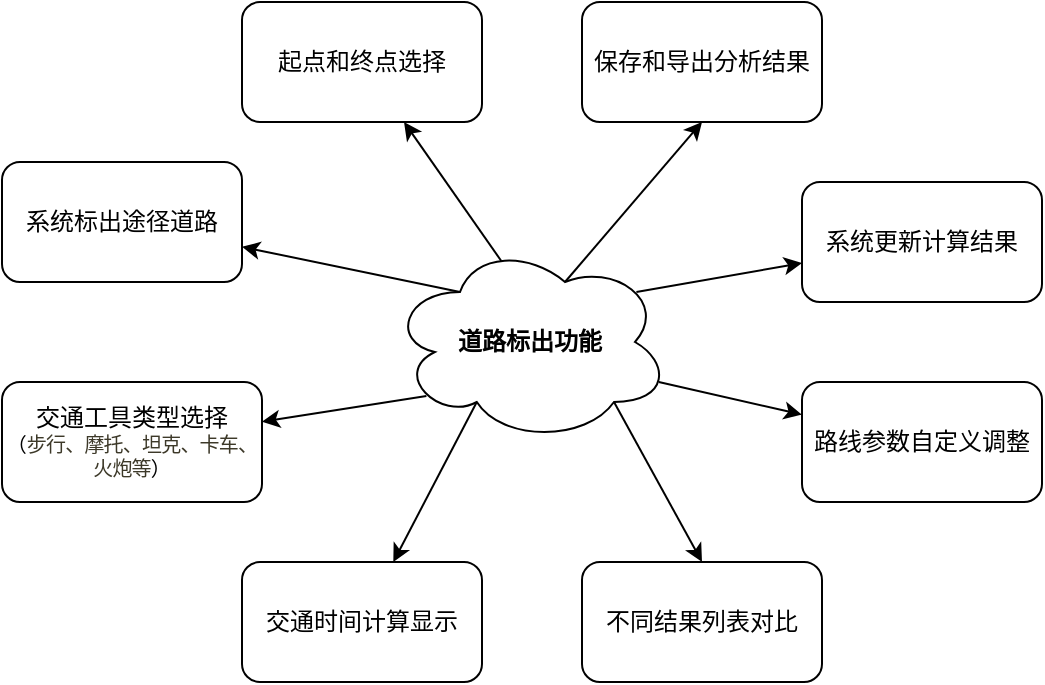 <mxfile version="24.7.7">
  <diagram name="第 1 页" id="KEsMgx6m-qjF0W_5dunA">
    <mxGraphModel dx="1221" dy="725" grid="1" gridSize="10" guides="1" tooltips="1" connect="1" arrows="1" fold="1" page="1" pageScale="1" pageWidth="827" pageHeight="1169" math="0" shadow="0">
      <root>
        <mxCell id="0" />
        <mxCell id="1" parent="0" />
        <mxCell id="QcbSQyFvmF3JBZQgwbwG-10" style="rounded=0;orthogonalLoop=1;jettySize=auto;html=1;exitX=0.4;exitY=0.1;exitDx=0;exitDy=0;exitPerimeter=0;" edge="1" parent="1" source="QcbSQyFvmF3JBZQgwbwG-1" target="QcbSQyFvmF3JBZQgwbwG-2">
          <mxGeometry relative="1" as="geometry" />
        </mxCell>
        <mxCell id="QcbSQyFvmF3JBZQgwbwG-11" style="rounded=0;orthogonalLoop=1;jettySize=auto;html=1;exitX=0.25;exitY=0.25;exitDx=0;exitDy=0;exitPerimeter=0;" edge="1" parent="1" source="QcbSQyFvmF3JBZQgwbwG-1" target="QcbSQyFvmF3JBZQgwbwG-3">
          <mxGeometry relative="1" as="geometry" />
        </mxCell>
        <mxCell id="QcbSQyFvmF3JBZQgwbwG-12" style="rounded=0;orthogonalLoop=1;jettySize=auto;html=1;exitX=0.13;exitY=0.77;exitDx=0;exitDy=0;exitPerimeter=0;" edge="1" parent="1" source="QcbSQyFvmF3JBZQgwbwG-1" target="QcbSQyFvmF3JBZQgwbwG-4">
          <mxGeometry relative="1" as="geometry" />
        </mxCell>
        <mxCell id="QcbSQyFvmF3JBZQgwbwG-13" style="rounded=0;orthogonalLoop=1;jettySize=auto;html=1;exitX=0.31;exitY=0.8;exitDx=0;exitDy=0;exitPerimeter=0;" edge="1" parent="1" source="QcbSQyFvmF3JBZQgwbwG-1" target="QcbSQyFvmF3JBZQgwbwG-5">
          <mxGeometry relative="1" as="geometry" />
        </mxCell>
        <mxCell id="QcbSQyFvmF3JBZQgwbwG-14" style="rounded=0;orthogonalLoop=1;jettySize=auto;html=1;exitX=0.8;exitY=0.8;exitDx=0;exitDy=0;exitPerimeter=0;entryX=0.5;entryY=0;entryDx=0;entryDy=0;" edge="1" parent="1" source="QcbSQyFvmF3JBZQgwbwG-1" target="QcbSQyFvmF3JBZQgwbwG-6">
          <mxGeometry relative="1" as="geometry" />
        </mxCell>
        <mxCell id="QcbSQyFvmF3JBZQgwbwG-15" style="rounded=0;orthogonalLoop=1;jettySize=auto;html=1;exitX=0.96;exitY=0.7;exitDx=0;exitDy=0;exitPerimeter=0;" edge="1" parent="1" source="QcbSQyFvmF3JBZQgwbwG-1" target="QcbSQyFvmF3JBZQgwbwG-7">
          <mxGeometry relative="1" as="geometry" />
        </mxCell>
        <mxCell id="QcbSQyFvmF3JBZQgwbwG-16" style="rounded=0;orthogonalLoop=1;jettySize=auto;html=1;exitX=0.88;exitY=0.25;exitDx=0;exitDy=0;exitPerimeter=0;" edge="1" parent="1" source="QcbSQyFvmF3JBZQgwbwG-1" target="QcbSQyFvmF3JBZQgwbwG-8">
          <mxGeometry relative="1" as="geometry" />
        </mxCell>
        <mxCell id="QcbSQyFvmF3JBZQgwbwG-17" style="rounded=0;orthogonalLoop=1;jettySize=auto;html=1;exitX=0.625;exitY=0.2;exitDx=0;exitDy=0;exitPerimeter=0;entryX=0.5;entryY=1;entryDx=0;entryDy=0;" edge="1" parent="1" source="QcbSQyFvmF3JBZQgwbwG-1" target="QcbSQyFvmF3JBZQgwbwG-9">
          <mxGeometry relative="1" as="geometry" />
        </mxCell>
        <mxCell id="QcbSQyFvmF3JBZQgwbwG-1" value="&lt;b&gt;道路标出功能&lt;/b&gt;" style="ellipse;shape=cloud;whiteSpace=wrap;html=1;" vertex="1" parent="1">
          <mxGeometry x="344" y="320" width="140" height="100" as="geometry" />
        </mxCell>
        <mxCell id="QcbSQyFvmF3JBZQgwbwG-2" value="起点和终点选择" style="rounded=1;whiteSpace=wrap;html=1;" vertex="1" parent="1">
          <mxGeometry x="270" y="200" width="120" height="60" as="geometry" />
        </mxCell>
        <mxCell id="QcbSQyFvmF3JBZQgwbwG-3" value="系统标出途径道路" style="rounded=1;whiteSpace=wrap;html=1;" vertex="1" parent="1">
          <mxGeometry x="150" y="280" width="120" height="60" as="geometry" />
        </mxCell>
        <mxCell id="QcbSQyFvmF3JBZQgwbwG-4" value="交通工具类型选择&lt;div style=&quot;font-size: 10px;&quot;&gt;（&lt;span style=&quot;background-color: initial;&quot;&gt;&lt;font style=&quot;font-size: 10px;&quot; face=&quot;Helvetica&quot; color=&quot;#3d3929&quot;&gt;&lt;span style=&quot;letter-spacing: -0.4px; white-space-collapse: preserve;&quot;&gt;步行、摩托、坦克、卡车、火炮等&lt;/span&gt;&lt;/font&gt;）&lt;/span&gt;&lt;/div&gt;" style="rounded=1;whiteSpace=wrap;html=1;align=center;" vertex="1" parent="1">
          <mxGeometry x="150" y="390" width="130" height="60" as="geometry" />
        </mxCell>
        <mxCell id="QcbSQyFvmF3JBZQgwbwG-5" value="交通时间计算显示" style="rounded=1;whiteSpace=wrap;html=1;" vertex="1" parent="1">
          <mxGeometry x="270" y="480" width="120" height="60" as="geometry" />
        </mxCell>
        <mxCell id="QcbSQyFvmF3JBZQgwbwG-6" value="不同结果列表对比" style="rounded=1;whiteSpace=wrap;html=1;" vertex="1" parent="1">
          <mxGeometry x="440" y="480" width="120" height="60" as="geometry" />
        </mxCell>
        <mxCell id="QcbSQyFvmF3JBZQgwbwG-7" value="路线参数自定义调整" style="rounded=1;whiteSpace=wrap;html=1;" vertex="1" parent="1">
          <mxGeometry x="550" y="390" width="120" height="60" as="geometry" />
        </mxCell>
        <mxCell id="QcbSQyFvmF3JBZQgwbwG-8" value="系统更新计算结果" style="rounded=1;whiteSpace=wrap;html=1;" vertex="1" parent="1">
          <mxGeometry x="550" y="290" width="120" height="60" as="geometry" />
        </mxCell>
        <mxCell id="QcbSQyFvmF3JBZQgwbwG-9" value="保存和导出分析结果" style="rounded=1;whiteSpace=wrap;html=1;" vertex="1" parent="1">
          <mxGeometry x="440" y="200" width="120" height="60" as="geometry" />
        </mxCell>
      </root>
    </mxGraphModel>
  </diagram>
</mxfile>
